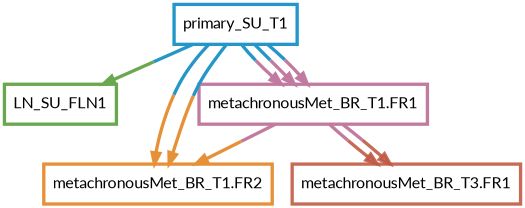 digraph  {
dpi=600;size=3.5;
LN_SU_FLN1 [color="#6aa84fff", fillcolor=white, fontname=Lato, penwidth="3.0", shape=box];
"metachronousMet_BR_T1.FR1" [color="#c27ba0ff", fillcolor=white, fontname=Lato, penwidth="3.0", shape=box];
"metachronousMet_BR_T1.FR2" [color="#e69138ff", fillcolor=white, fontname=Lato, penwidth="3.0", shape=box];
"metachronousMet_BR_T3.FR1" [color="#be5742e1", fillcolor=white, fontname=Lato, penwidth="3.0", shape=box];
primary_SU_T1 [color="#2496c8ff", fillcolor=white, fontname=Lato, penwidth="3.0", shape=box];
"metachronousMet_BR_T1.FR1" -> "metachronousMet_BR_T1.FR2"  [color="#c27ba0ff;0.5:#e69138ff", key=0, penwidth=3];
"metachronousMet_BR_T1.FR1" -> "metachronousMet_BR_T3.FR1"  [color="#c27ba0ff;0.5:#be5742e1", key=0, penwidth=3];
"metachronousMet_BR_T1.FR1" -> "metachronousMet_BR_T3.FR1"  [color="#c27ba0ff;0.5:#be5742e1", key=1, penwidth=3];
primary_SU_T1 -> LN_SU_FLN1  [color="#2496c8ff;0.5:#6aa84fff", key=0, penwidth=3];
primary_SU_T1 -> "metachronousMet_BR_T1.FR1"  [color="#2496c8ff;0.5:#c27ba0ff", key=0, penwidth=3];
primary_SU_T1 -> "metachronousMet_BR_T1.FR1"  [color="#2496c8ff;0.5:#c27ba0ff", key=1, penwidth=3];
primary_SU_T1 -> "metachronousMet_BR_T1.FR1"  [color="#2496c8ff;0.5:#c27ba0ff", key=2, penwidth=3];
primary_SU_T1 -> "metachronousMet_BR_T1.FR2"  [color="#2496c8ff;0.5:#e69138ff", key=0, penwidth=3];
primary_SU_T1 -> "metachronousMet_BR_T1.FR2"  [color="#2496c8ff;0.5:#e69138ff", key=1, penwidth=3];
}
